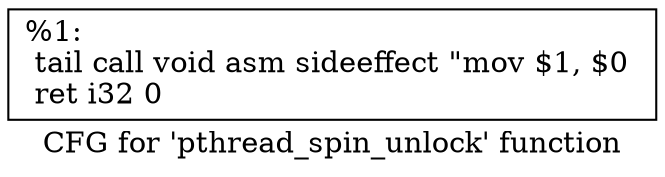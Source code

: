 digraph "CFG for 'pthread_spin_unlock' function" {
	label="CFG for 'pthread_spin_unlock' function";

	Node0x1fb17d0 [shape=record,label="{%1:\l  tail call void asm sideeffect \"mov $1, $0 \l  ret i32 0\l}"];
}
